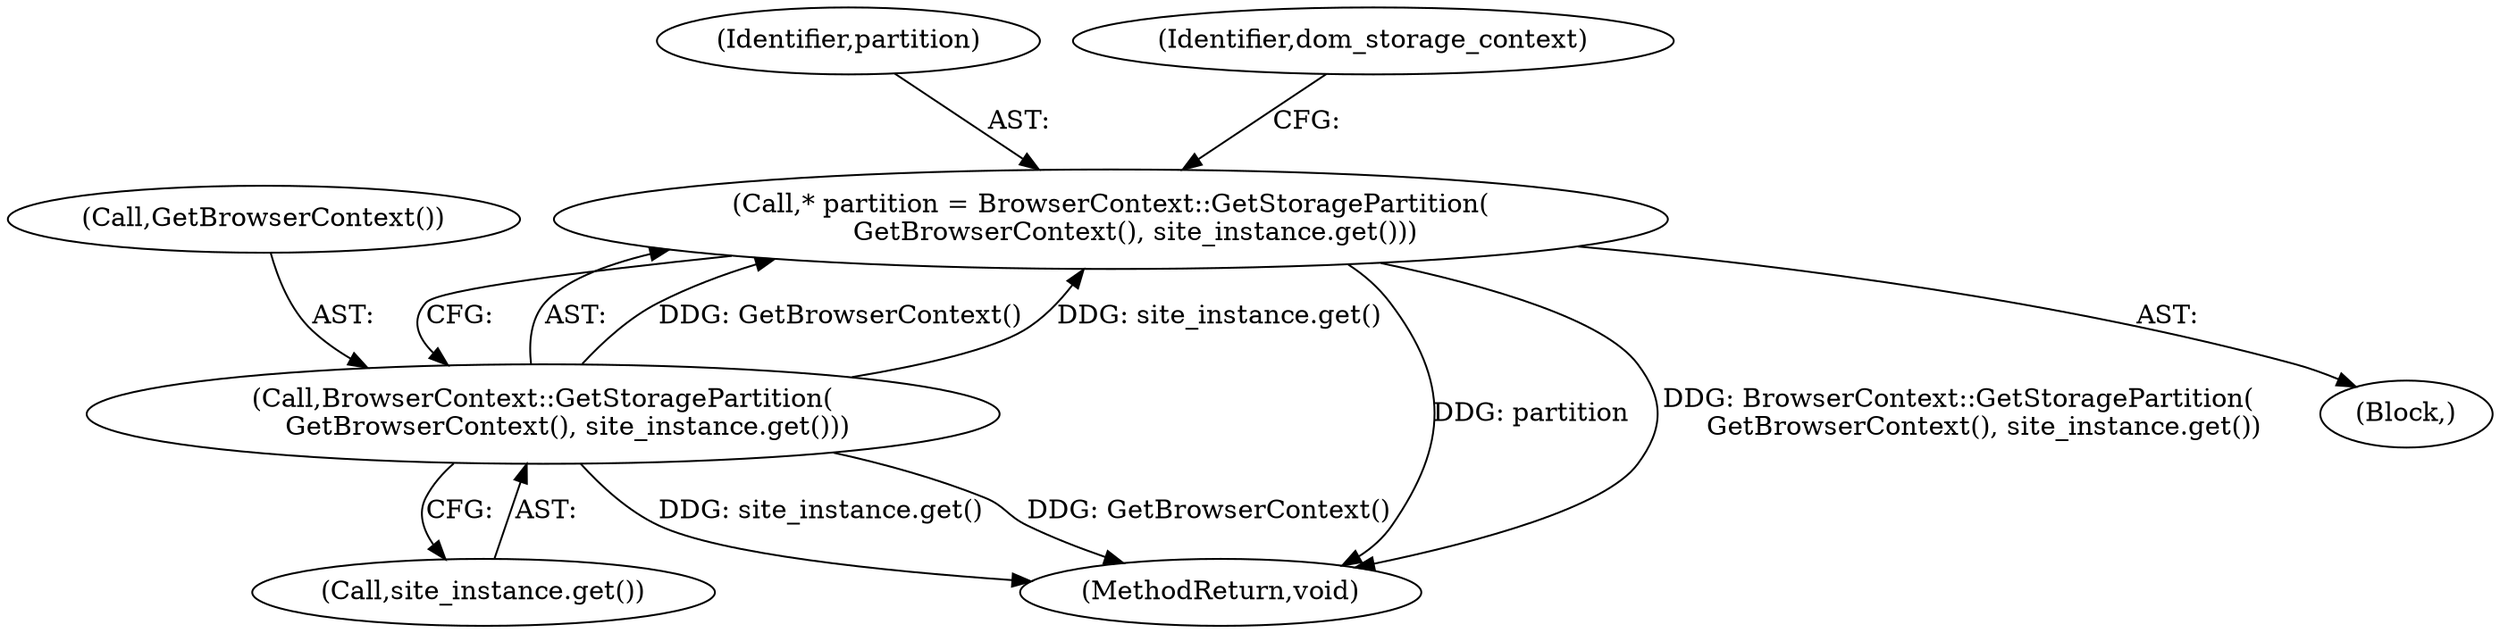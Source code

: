 digraph "0_Chrome_d18c519758c2e6043f0e1f00e2b69a55b3d7997f@pointer" {
"1000178" [label="(Call,* partition = BrowserContext::GetStoragePartition(\n      GetBrowserContext(), site_instance.get()))"];
"1000180" [label="(Call,BrowserContext::GetStoragePartition(\n      GetBrowserContext(), site_instance.get()))"];
"1000179" [label="(Identifier,partition)"];
"1000180" [label="(Call,BrowserContext::GetStoragePartition(\n      GetBrowserContext(), site_instance.get()))"];
"1000178" [label="(Call,* partition = BrowserContext::GetStoragePartition(\n      GetBrowserContext(), site_instance.get()))"];
"1000182" [label="(Call,site_instance.get())"];
"1000111" [label="(Block,)"];
"1000461" [label="(MethodReturn,void)"];
"1000185" [label="(Identifier,dom_storage_context)"];
"1000181" [label="(Call,GetBrowserContext())"];
"1000178" -> "1000111"  [label="AST: "];
"1000178" -> "1000180"  [label="CFG: "];
"1000179" -> "1000178"  [label="AST: "];
"1000180" -> "1000178"  [label="AST: "];
"1000185" -> "1000178"  [label="CFG: "];
"1000178" -> "1000461"  [label="DDG: partition"];
"1000178" -> "1000461"  [label="DDG: BrowserContext::GetStoragePartition(\n      GetBrowserContext(), site_instance.get())"];
"1000180" -> "1000178"  [label="DDG: GetBrowserContext()"];
"1000180" -> "1000178"  [label="DDG: site_instance.get()"];
"1000180" -> "1000182"  [label="CFG: "];
"1000181" -> "1000180"  [label="AST: "];
"1000182" -> "1000180"  [label="AST: "];
"1000180" -> "1000461"  [label="DDG: site_instance.get()"];
"1000180" -> "1000461"  [label="DDG: GetBrowserContext()"];
}
